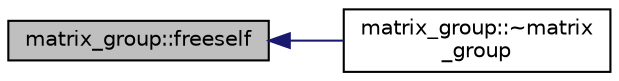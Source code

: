 digraph "matrix_group::freeself"
{
  edge [fontname="Helvetica",fontsize="10",labelfontname="Helvetica",labelfontsize="10"];
  node [fontname="Helvetica",fontsize="10",shape=record];
  rankdir="LR";
  Node108 [label="matrix_group::freeself",height=0.2,width=0.4,color="black", fillcolor="grey75", style="filled", fontcolor="black"];
  Node108 -> Node109 [dir="back",color="midnightblue",fontsize="10",style="solid",fontname="Helvetica"];
  Node109 [label="matrix_group::~matrix\l_group",height=0.2,width=0.4,color="black", fillcolor="white", style="filled",URL="$d3/ded/classmatrix__group.html#ac6bef4ea37c7992fb97ff8ac0474a4a6"];
}
